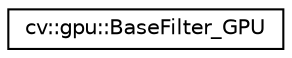 digraph "Graphical Class Hierarchy"
{
 // LATEX_PDF_SIZE
  edge [fontname="Helvetica",fontsize="10",labelfontname="Helvetica",labelfontsize="10"];
  node [fontname="Helvetica",fontsize="10",shape=record];
  rankdir="LR";
  Node0 [label="cv::gpu::BaseFilter_GPU",height=0.2,width=0.4,color="black", fillcolor="white", style="filled",URL="$classcv_1_1gpu_1_1_base_filter___g_p_u.html",tooltip=" "];
}
